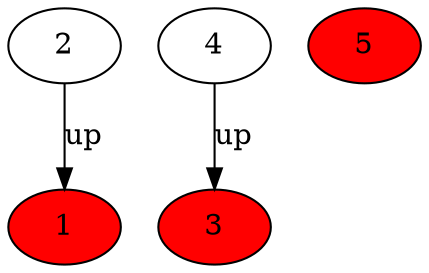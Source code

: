 strict digraph ADTTOXML {
  node[shape=ellipse, style=filled, color=black, fillcolor=white]
  1 [label="1", fillcolor=red]
  2 [label="2"]
  3 [label="3", fillcolor=red]
  4 [label="4"]
  5 [label="5", fillcolor=red]
  edge[color=black,label="up"]
  2 -> 1
  4 -> 3
}
